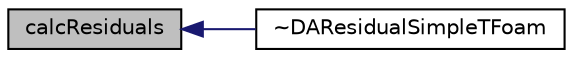 digraph "calcResiduals"
{
  bgcolor="transparent";
  edge [fontname="Helvetica",fontsize="10",labelfontname="Helvetica",labelfontsize="10"];
  node [fontname="Helvetica",fontsize="10",shape=record];
  rankdir="LR";
  Node37 [label="calcResiduals",height=0.2,width=0.4,color="black", fillcolor="grey75", style="filled", fontcolor="black"];
  Node37 -> Node38 [dir="back",color="midnightblue",fontsize="10",style="solid",fontname="Helvetica"];
  Node38 [label="~DAResidualSimpleTFoam",height=0.2,width=0.4,color="black",URL="$classFoam_1_1DAResidualSimpleTFoam.html#a9bc8868f5442d3603131c35ac545a0af"];
}
